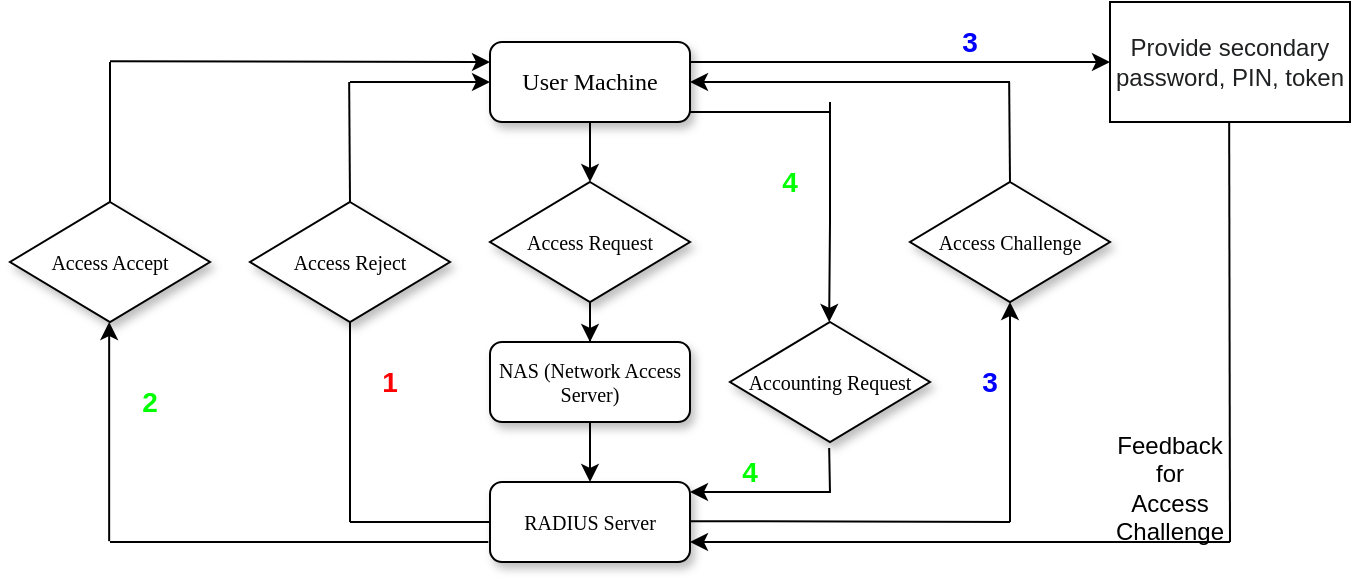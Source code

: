 <mxfile version="13.5.1" type="device"><diagram name="Page-1" id="edf60f1a-56cd-e834-aa8a-f176f3a09ee4"><mxGraphModel dx="710" dy="412" grid="1" gridSize="10" guides="1" tooltips="1" connect="1" arrows="1" fold="1" page="1" pageScale="1" pageWidth="1100" pageHeight="850" background="#ffffff" math="0" shadow="0"><root><mxCell id="0"/><mxCell id="1" parent="0"/><mxCell id="IKhclrVsL7EDPZ6rCNv8-5" value="" style="edgeStyle=orthogonalEdgeStyle;rounded=0;orthogonalLoop=1;jettySize=auto;html=1;" edge="1" parent="1" source="IKhclrVsL7EDPZ6rCNv8-1" target="IKhclrVsL7EDPZ6rCNv8-2"><mxGeometry relative="1" as="geometry"/></mxCell><mxCell id="IKhclrVsL7EDPZ6rCNv8-1" value="&lt;font style=&quot;font-size: 12px&quot;&gt;User Machine&lt;/font&gt;" style="rounded=1;whiteSpace=wrap;html=1;shadow=1;labelBackgroundColor=none;strokeWidth=1;fontFamily=Verdana;fontSize=8;align=center;" vertex="1" parent="1"><mxGeometry x="250" y="200" width="100" height="40" as="geometry"/></mxCell><mxCell id="IKhclrVsL7EDPZ6rCNv8-6" value="" style="edgeStyle=orthogonalEdgeStyle;rounded=0;orthogonalLoop=1;jettySize=auto;html=1;" edge="1" parent="1" source="IKhclrVsL7EDPZ6rCNv8-2" target="IKhclrVsL7EDPZ6rCNv8-3"><mxGeometry relative="1" as="geometry"/></mxCell><mxCell id="IKhclrVsL7EDPZ6rCNv8-2" value="&lt;font style=&quot;font-size: 10px&quot;&gt;Access Request&lt;/font&gt;" style="rhombus;whiteSpace=wrap;html=1;rounded=0;shadow=1;labelBackgroundColor=none;strokeWidth=1;fontFamily=Verdana;fontSize=8;align=center;" vertex="1" parent="1"><mxGeometry x="250" y="270" width="100" height="60" as="geometry"/></mxCell><mxCell id="IKhclrVsL7EDPZ6rCNv8-9" value="" style="edgeStyle=orthogonalEdgeStyle;rounded=0;orthogonalLoop=1;jettySize=auto;html=1;" edge="1" parent="1" source="IKhclrVsL7EDPZ6rCNv8-3" target="IKhclrVsL7EDPZ6rCNv8-7"><mxGeometry relative="1" as="geometry"/></mxCell><mxCell id="IKhclrVsL7EDPZ6rCNv8-3" value="&lt;font style=&quot;font-size: 10px&quot;&gt;NAS (Network Access Server)&lt;/font&gt;" style="rounded=1;whiteSpace=wrap;html=1;shadow=1;labelBackgroundColor=none;strokeWidth=1;fontFamily=Verdana;fontSize=8;align=center;" vertex="1" parent="1"><mxGeometry x="250" y="350" width="100" height="40" as="geometry"/></mxCell><mxCell id="IKhclrVsL7EDPZ6rCNv8-7" value="&lt;font style=&quot;font-size: 10px&quot;&gt;RADIUS Server&lt;/font&gt;" style="rounded=1;whiteSpace=wrap;html=1;shadow=1;labelBackgroundColor=none;strokeWidth=1;fontFamily=Verdana;fontSize=8;align=center;" vertex="1" parent="1"><mxGeometry x="250" y="420" width="100" height="40" as="geometry"/></mxCell><mxCell id="IKhclrVsL7EDPZ6rCNv8-10" value="" style="endArrow=none;html=1;" edge="1" parent="1"><mxGeometry width="50" height="50" relative="1" as="geometry"><mxPoint x="180" y="440" as="sourcePoint"/><mxPoint x="250" y="440" as="targetPoint"/></mxGeometry></mxCell><mxCell id="IKhclrVsL7EDPZ6rCNv8-11" value="" style="endArrow=none;html=1;entryX=0.5;entryY=1;entryDx=0;entryDy=0;" edge="1" parent="1" target="IKhclrVsL7EDPZ6rCNv8-16"><mxGeometry width="50" height="50" relative="1" as="geometry"><mxPoint x="180" y="440" as="sourcePoint"/><mxPoint x="180" y="220" as="targetPoint"/></mxGeometry></mxCell><mxCell id="IKhclrVsL7EDPZ6rCNv8-12" value="" style="endArrow=classic;html=1;entryX=0;entryY=0.5;entryDx=0;entryDy=0;" edge="1" parent="1" target="IKhclrVsL7EDPZ6rCNv8-1"><mxGeometry width="50" height="50" relative="1" as="geometry"><mxPoint x="180" y="220" as="sourcePoint"/><mxPoint x="230" y="170" as="targetPoint"/></mxGeometry></mxCell><mxCell id="IKhclrVsL7EDPZ6rCNv8-13" value="" style="endArrow=none;html=1;" edge="1" parent="1"><mxGeometry width="50" height="50" relative="1" as="geometry"><mxPoint x="350" y="439.58" as="sourcePoint"/><mxPoint x="510" y="440" as="targetPoint"/></mxGeometry></mxCell><mxCell id="IKhclrVsL7EDPZ6rCNv8-15" value="" style="endArrow=classic;html=1;entryX=1;entryY=0.5;entryDx=0;entryDy=0;" edge="1" parent="1" target="IKhclrVsL7EDPZ6rCNv8-1"><mxGeometry width="50" height="50" relative="1" as="geometry"><mxPoint x="510" y="220" as="sourcePoint"/><mxPoint x="490" y="219.58" as="targetPoint"/></mxGeometry></mxCell><mxCell id="IKhclrVsL7EDPZ6rCNv8-16" value="&lt;font style=&quot;font-size: 10px&quot;&gt;Access Reject&lt;/font&gt;" style="rhombus;whiteSpace=wrap;html=1;rounded=0;shadow=1;labelBackgroundColor=none;strokeWidth=1;fontFamily=Verdana;fontSize=8;align=center;" vertex="1" parent="1"><mxGeometry x="130" y="280" width="100" height="60" as="geometry"/></mxCell><mxCell id="IKhclrVsL7EDPZ6rCNv8-17" value="" style="endArrow=none;html=1;entryX=0.5;entryY=1;entryDx=0;entryDy=0;" edge="1" parent="1"><mxGeometry width="50" height="50" relative="1" as="geometry"><mxPoint x="180" y="280" as="sourcePoint"/><mxPoint x="179.58" y="220" as="targetPoint"/></mxGeometry></mxCell><mxCell id="IKhclrVsL7EDPZ6rCNv8-18" value="&lt;font style=&quot;font-size: 10px&quot;&gt;Access Challenge&lt;/font&gt;" style="rhombus;whiteSpace=wrap;html=1;rounded=0;shadow=1;labelBackgroundColor=none;strokeWidth=1;fontFamily=Verdana;fontSize=8;align=center;" vertex="1" parent="1"><mxGeometry x="460" y="270" width="100" height="60" as="geometry"/></mxCell><mxCell id="IKhclrVsL7EDPZ6rCNv8-20" value="" style="endArrow=none;html=1;entryX=0.5;entryY=1;entryDx=0;entryDy=0;" edge="1" parent="1"><mxGeometry width="50" height="50" relative="1" as="geometry"><mxPoint x="510" y="270" as="sourcePoint"/><mxPoint x="509.58" y="220" as="targetPoint"/></mxGeometry></mxCell><mxCell id="IKhclrVsL7EDPZ6rCNv8-21" value="" style="endArrow=classic;html=1;entryX=0;entryY=0.5;entryDx=0;entryDy=0;" edge="1" parent="1" target="IKhclrVsL7EDPZ6rCNv8-22"><mxGeometry width="50" height="50" relative="1" as="geometry"><mxPoint x="350" y="210" as="sourcePoint"/><mxPoint x="500" y="210" as="targetPoint"/></mxGeometry></mxCell><mxCell id="IKhclrVsL7EDPZ6rCNv8-22" value="&lt;span style=&quot;color: rgb(32 , 33 , 34) ; font-family: sans-serif ; background-color: rgb(255 , 255 , 255)&quot;&gt;&lt;font style=&quot;font-size: 12px&quot;&gt;Provide secondary password, PIN, token&lt;/font&gt;&lt;/span&gt;" style="rounded=0;whiteSpace=wrap;html=1;" vertex="1" parent="1"><mxGeometry x="560" y="180" width="120" height="60" as="geometry"/></mxCell><mxCell id="IKhclrVsL7EDPZ6rCNv8-23" value="" style="endArrow=none;html=1;entryX=0.5;entryY=1;entryDx=0;entryDy=0;" edge="1" parent="1"><mxGeometry width="50" height="50" relative="1" as="geometry"><mxPoint x="620" y="450" as="sourcePoint"/><mxPoint x="619.58" y="240" as="targetPoint"/></mxGeometry></mxCell><mxCell id="IKhclrVsL7EDPZ6rCNv8-24" value="" style="endArrow=classic;html=1;" edge="1" parent="1"><mxGeometry width="50" height="50" relative="1" as="geometry"><mxPoint x="620" y="450" as="sourcePoint"/><mxPoint x="350" y="450" as="targetPoint"/></mxGeometry></mxCell><mxCell id="IKhclrVsL7EDPZ6rCNv8-25" value="&lt;font style=&quot;font-size: 10px&quot;&gt;Access Accept&lt;/font&gt;" style="rhombus;whiteSpace=wrap;html=1;rounded=0;shadow=1;labelBackgroundColor=none;strokeWidth=1;fontFamily=Verdana;fontSize=8;align=center;" vertex="1" parent="1"><mxGeometry x="10" y="280" width="100" height="60" as="geometry"/></mxCell><mxCell id="IKhclrVsL7EDPZ6rCNv8-26" value="" style="endArrow=none;html=1;entryX=0.5;entryY=1;entryDx=0;entryDy=0;" edge="1" parent="1"><mxGeometry width="50" height="50" relative="1" as="geometry"><mxPoint x="60" y="450" as="sourcePoint"/><mxPoint x="249.17" y="450" as="targetPoint"/></mxGeometry></mxCell><mxCell id="IKhclrVsL7EDPZ6rCNv8-28" value="" style="endArrow=classic;html=1;entryX=0.5;entryY=1;entryDx=0;entryDy=0;" edge="1" parent="1" target="IKhclrVsL7EDPZ6rCNv8-18"><mxGeometry width="50" height="50" relative="1" as="geometry"><mxPoint x="510" y="440" as="sourcePoint"/><mxPoint x="570" y="439.58" as="targetPoint"/></mxGeometry></mxCell><mxCell id="IKhclrVsL7EDPZ6rCNv8-29" value="" style="endArrow=classic;html=1;entryX=0.5;entryY=1;entryDx=0;entryDy=0;" edge="1" parent="1"><mxGeometry width="50" height="50" relative="1" as="geometry"><mxPoint x="59.58" y="449.58" as="sourcePoint"/><mxPoint x="59.58" y="340" as="targetPoint"/></mxGeometry></mxCell><mxCell id="IKhclrVsL7EDPZ6rCNv8-30" value="" style="endArrow=none;html=1;" edge="1" parent="1"><mxGeometry width="50" height="50" relative="1" as="geometry"><mxPoint x="60" y="280" as="sourcePoint"/><mxPoint x="60" y="210" as="targetPoint"/></mxGeometry></mxCell><mxCell id="IKhclrVsL7EDPZ6rCNv8-31" value="" style="endArrow=classic;html=1;entryX=0;entryY=0.25;entryDx=0;entryDy=0;" edge="1" parent="1" target="IKhclrVsL7EDPZ6rCNv8-1"><mxGeometry width="50" height="50" relative="1" as="geometry"><mxPoint x="60" y="209.58" as="sourcePoint"/><mxPoint x="210" y="209.58" as="targetPoint"/></mxGeometry></mxCell><mxCell id="IKhclrVsL7EDPZ6rCNv8-32" value="Feedback for Access Challenge" style="text;html=1;strokeColor=none;fillColor=none;align=center;verticalAlign=middle;whiteSpace=wrap;rounded=0;" vertex="1" parent="1"><mxGeometry x="570" y="410" width="40" height="25" as="geometry"/></mxCell><mxCell id="IKhclrVsL7EDPZ6rCNv8-34" value="&lt;b&gt;&lt;font color=&quot;#ff0000&quot; style=&quot;font-size: 14px&quot;&gt;1&lt;/font&gt;&lt;/b&gt;" style="text;html=1;strokeColor=none;fillColor=none;align=center;verticalAlign=middle;whiteSpace=wrap;rounded=0;" vertex="1" parent="1"><mxGeometry x="180" y="360" width="40" height="20" as="geometry"/></mxCell><mxCell id="IKhclrVsL7EDPZ6rCNv8-36" value="&lt;b&gt;&lt;font style=&quot;font-size: 14px&quot; color=&quot;#00ff00&quot;&gt;2&lt;/font&gt;&lt;/b&gt;" style="text;html=1;strokeColor=none;fillColor=none;align=center;verticalAlign=middle;whiteSpace=wrap;rounded=0;" vertex="1" parent="1"><mxGeometry x="60" y="370" width="40" height="20" as="geometry"/></mxCell><mxCell id="IKhclrVsL7EDPZ6rCNv8-38" value="&lt;b&gt;&lt;font style=&quot;font-size: 14px&quot; color=&quot;#0000ff&quot;&gt;3&lt;/font&gt;&lt;/b&gt;" style="text;html=1;strokeColor=none;fillColor=none;align=center;verticalAlign=middle;whiteSpace=wrap;rounded=0;" vertex="1" parent="1"><mxGeometry x="480" y="360" width="40" height="20" as="geometry"/></mxCell><mxCell id="IKhclrVsL7EDPZ6rCNv8-39" value="" style="endArrow=none;html=1;" edge="1" parent="1"><mxGeometry width="50" height="50" relative="1" as="geometry"><mxPoint x="350" y="235" as="sourcePoint"/><mxPoint x="420" y="235" as="targetPoint"/></mxGeometry></mxCell><mxCell id="IKhclrVsL7EDPZ6rCNv8-40" value="&lt;span style=&quot;font-size: 10px&quot;&gt;Accounting Request&lt;/span&gt;" style="rhombus;whiteSpace=wrap;html=1;rounded=0;shadow=1;labelBackgroundColor=none;strokeWidth=1;fontFamily=Verdana;fontSize=8;align=center;" vertex="1" parent="1"><mxGeometry x="370" y="340" width="100" height="60" as="geometry"/></mxCell><mxCell id="IKhclrVsL7EDPZ6rCNv8-41" value="" style="edgeStyle=orthogonalEdgeStyle;rounded=0;orthogonalLoop=1;jettySize=auto;html=1;" edge="1" parent="1"><mxGeometry relative="1" as="geometry"><mxPoint x="420" y="230" as="sourcePoint"/><mxPoint x="419.58" y="340" as="targetPoint"/><Array as="points"><mxPoint x="420" y="290"/></Array></mxGeometry></mxCell><mxCell id="IKhclrVsL7EDPZ6rCNv8-42" value="" style="endArrow=none;html=1;entryX=0.5;entryY=1;entryDx=0;entryDy=0;" edge="1" parent="1"><mxGeometry width="50" height="50" relative="1" as="geometry"><mxPoint x="420" y="425.5" as="sourcePoint"/><mxPoint x="419.58" y="403" as="targetPoint"/></mxGeometry></mxCell><mxCell id="IKhclrVsL7EDPZ6rCNv8-43" value="" style="endArrow=classic;html=1;entryX=1;entryY=0.5;entryDx=0;entryDy=0;" edge="1" parent="1"><mxGeometry width="50" height="50" relative="1" as="geometry"><mxPoint x="420" y="425" as="sourcePoint"/><mxPoint x="350" y="425" as="targetPoint"/></mxGeometry></mxCell><mxCell id="IKhclrVsL7EDPZ6rCNv8-44" value="&lt;b&gt;&lt;font style=&quot;font-size: 14px&quot; color=&quot;#00ff00&quot;&gt;4&lt;/font&gt;&lt;/b&gt;" style="text;html=1;strokeColor=none;fillColor=none;align=center;verticalAlign=middle;whiteSpace=wrap;rounded=0;" vertex="1" parent="1"><mxGeometry x="360" y="405" width="40" height="20" as="geometry"/></mxCell><mxCell id="IKhclrVsL7EDPZ6rCNv8-45" value="&lt;b&gt;&lt;font style=&quot;font-size: 14px&quot; color=&quot;#0000ff&quot;&gt;3&lt;/font&gt;&lt;/b&gt;" style="text;html=1;strokeColor=none;fillColor=none;align=center;verticalAlign=middle;whiteSpace=wrap;rounded=0;" vertex="1" parent="1"><mxGeometry x="470" y="190" width="40" height="20" as="geometry"/></mxCell><mxCell id="IKhclrVsL7EDPZ6rCNv8-46" value="&lt;b&gt;&lt;font style=&quot;font-size: 14px&quot; color=&quot;#00ff00&quot;&gt;4&lt;/font&gt;&lt;/b&gt;" style="text;html=1;strokeColor=none;fillColor=none;align=center;verticalAlign=middle;whiteSpace=wrap;rounded=0;" vertex="1" parent="1"><mxGeometry x="380" y="260" width="40" height="20" as="geometry"/></mxCell></root></mxGraphModel></diagram></mxfile>